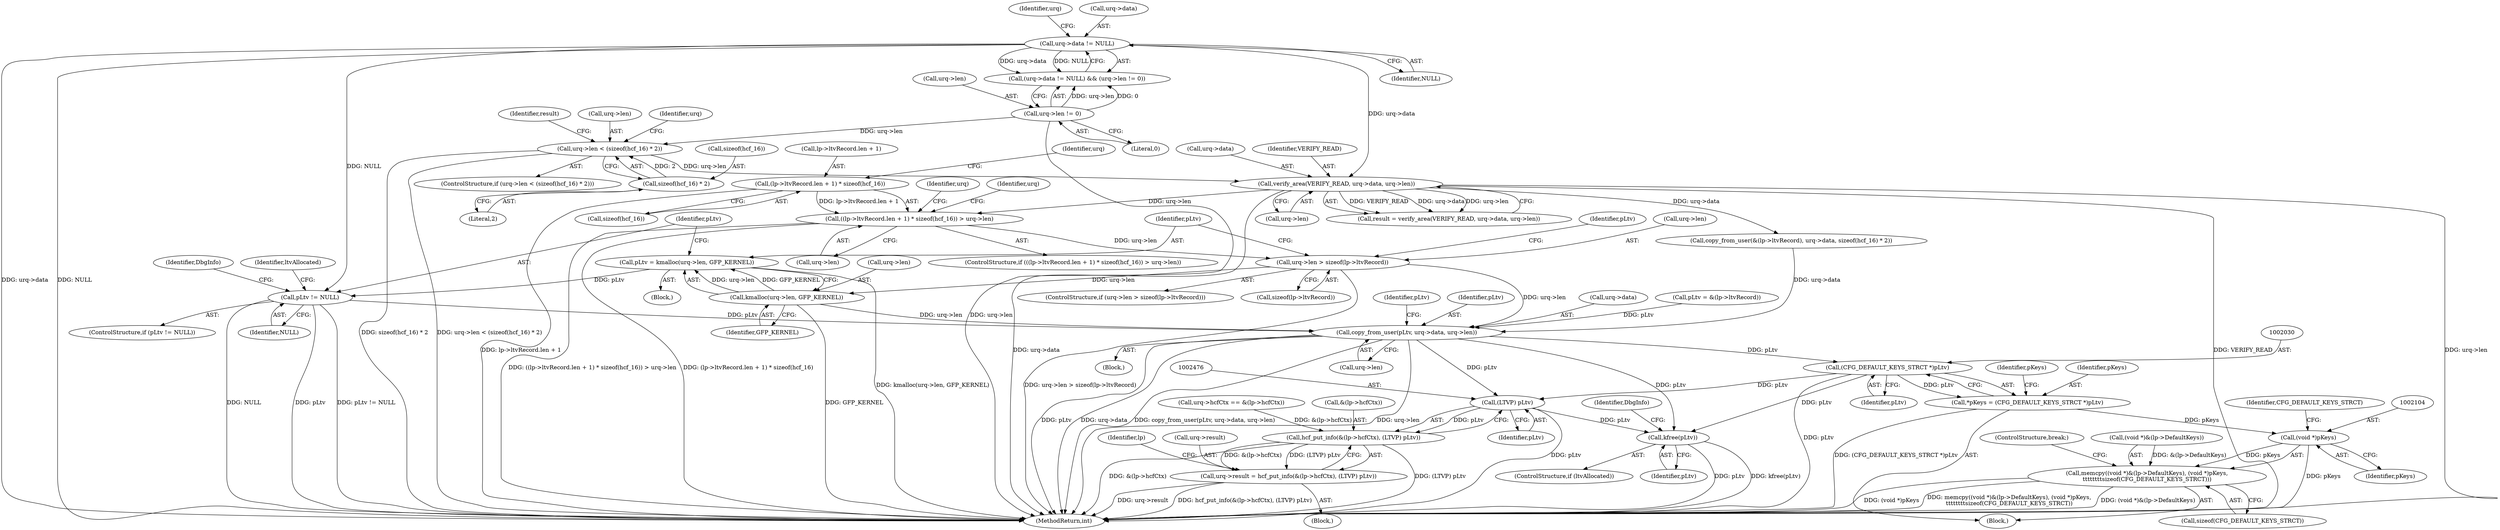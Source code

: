 digraph "0_linux_b5e2f339865fb443107e5b10603e53bbc92dc054_0@API" {
"1000351" [label="(Call,pLtv = kmalloc(urq->len, GFP_KERNEL))"];
"1000353" [label="(Call,kmalloc(urq->len, GFP_KERNEL))"];
"1000342" [label="(Call,urq->len > sizeof(lp->ltvRecord))"];
"1000306" [label="(Call,((lp->ltvRecord.len + 1) * sizeof(hcf_16)) > urq->len)"];
"1000307" [label="(Call,(lp->ltvRecord.len + 1) * sizeof(hcf_16))"];
"1000268" [label="(Call,verify_area(VERIFY_READ, urq->data, urq->len))"];
"1000222" [label="(Call,urq->data != NULL)"];
"1000234" [label="(Call,urq->len < (sizeof(hcf_16) * 2))"];
"1000227" [label="(Call,urq->len != 0)"];
"1000238" [label="(Call,sizeof(hcf_16) * 2)"];
"1000359" [label="(Call,pLtv != NULL)"];
"1000400" [label="(Call,copy_from_user(pLtv, urq->data, urq->len))"];
"1002029" [label="(Call,(CFG_DEFAULT_KEYS_STRCT *)pLtv)"];
"1002027" [label="(Call,*pKeys = (CFG_DEFAULT_KEYS_STRCT *)pLtv)"];
"1002103" [label="(Call,(void *)pKeys)"];
"1002096" [label="(Call,memcpy((void *)&(lp->DefaultKeys), (void *)pKeys,\n\t\t\t\t\t\t\t\tsizeof(CFG_DEFAULT_KEYS_STRCT)))"];
"1002475" [label="(Call,(LTVP) pLtv)"];
"1002470" [label="(Call,hcf_put_info(&(lp->hcfCtx), (LTVP) pLtv))"];
"1002466" [label="(Call,urq->result = hcf_put_info(&(lp->hcfCtx), (LTVP) pLtv))"];
"1002483" [label="(Call,kfree(pLtv))"];
"1000227" [label="(Call,urq->len != 0)"];
"1000315" [label="(Call,sizeof(hcf_16))"];
"1002466" [label="(Call,urq->result = hcf_put_info(&(lp->hcfCtx), (LTVP) pLtv))"];
"1000351" [label="(Call,pLtv = kmalloc(urq->len, GFP_KERNEL))"];
"1000369" [label="(Identifier,DbgInfo)"];
"1000293" [label="(Call,copy_from_user(&(lp->ltvRecord), urq->data, sizeof(hcf_16) * 2))"];
"1000395" [label="(Identifier,pLtv)"];
"1000346" [label="(Call,sizeof(lp->ltvRecord))"];
"1000307" [label="(Call,(lp->ltvRecord.len + 1) * sizeof(hcf_16))"];
"1000354" [label="(Call,urq->len)"];
"1000357" [label="(Identifier,GFP_KERNEL)"];
"1000317" [label="(Call,urq->len)"];
"1002484" [label="(Identifier,pLtv)"];
"1002481" [label="(ControlStructure,if (ltvAllocated))"];
"1000410" [label="(Identifier,pLtv)"];
"1000305" [label="(ControlStructure,if (((lp->ltvRecord.len + 1) * sizeof(hcf_16)) > urq->len))"];
"1000207" [label="(Call,urq->hcfCtx == &(lp->hcfCtx))"];
"1000273" [label="(Call,urq->len)"];
"1000350" [label="(Block,)"];
"1002517" [label="(Identifier,DbgInfo)"];
"1002387" [label="(Block,)"];
"1000401" [label="(Identifier,pLtv)"];
"1000361" [label="(Identifier,NULL)"];
"1000342" [label="(Call,urq->len > sizeof(lp->ltvRecord))"];
"1002479" [label="(Identifier,lp)"];
"1002105" [label="(Identifier,pKeys)"];
"1000323" [label="(Identifier,urq)"];
"1000353" [label="(Call,kmalloc(urq->len, GFP_KERNEL))"];
"1002470" [label="(Call,hcf_put_info(&(lp->hcfCtx), (LTVP) pLtv))"];
"1000267" [label="(Identifier,result)"];
"1000358" [label="(ControlStructure,if (pLtv != NULL))"];
"1002477" [label="(Identifier,pLtv)"];
"1000352" [label="(Identifier,pLtv)"];
"1000232" [label="(Block,)"];
"1000238" [label="(Call,sizeof(hcf_16) * 2)"];
"1000222" [label="(Call,urq->data != NULL)"];
"1000221" [label="(Call,(urq->data != NULL) && (urq->len != 0))"];
"1000341" [label="(ControlStructure,if (urq->len > sizeof(lp->ltvRecord)))"];
"1002107" [label="(Identifier,CFG_DEFAULT_KEYS_STRCT)"];
"1000359" [label="(Call,pLtv != NULL)"];
"1000400" [label="(Call,copy_from_user(pLtv, urq->data, urq->len))"];
"1002483" [label="(Call,kfree(pLtv))"];
"1002106" [label="(Call,sizeof(CFG_DEFAULT_KEYS_STRCT))"];
"1000344" [label="(Identifier,urq)"];
"1002027" [label="(Call,*pKeys = (CFG_DEFAULT_KEYS_STRCT *)pLtv)"];
"1002108" [label="(ControlStructure,break;)"];
"1000268" [label="(Call,verify_area(VERIFY_READ, urq->data, urq->len))"];
"1000306" [label="(Call,((lp->ltvRecord.len + 1) * sizeof(hcf_16)) > urq->len)"];
"1000234" [label="(Call,urq->len < (sizeof(hcf_16) * 2))"];
"1002103" [label="(Call,(void *)pKeys)"];
"1002029" [label="(Call,(CFG_DEFAULT_KEYS_STRCT *)pLtv)"];
"1000402" [label="(Call,urq->data)"];
"1002520" [label="(MethodReturn,int)"];
"1002036" [label="(Identifier,pKeys)"];
"1000226" [label="(Identifier,NULL)"];
"1002467" [label="(Call,urq->result)"];
"1000233" [label="(ControlStructure,if (urq->len < (sizeof(hcf_16) * 2)))"];
"1000241" [label="(Literal,2)"];
"1002471" [label="(Call,&(lp->hcfCtx))"];
"1000235" [label="(Call,urq->len)"];
"1002475" [label="(Call,(LTVP) pLtv)"];
"1000231" [label="(Literal,0)"];
"1000343" [label="(Call,urq->len)"];
"1000269" [label="(Identifier,VERIFY_READ)"];
"1000228" [label="(Call,urq->len)"];
"1002031" [label="(Identifier,pLtv)"];
"1002028" [label="(Identifier,pKeys)"];
"1000245" [label="(Identifier,urq)"];
"1000318" [label="(Identifier,urq)"];
"1000229" [label="(Identifier,urq)"];
"1000394" [label="(Call,pLtv = &(lp->ltvRecord))"];
"1000364" [label="(Identifier,ltvAllocated)"];
"1002097" [label="(Call,(void *)&(lp->DefaultKeys))"];
"1000360" [label="(Identifier,pLtv)"];
"1000270" [label="(Call,urq->data)"];
"1000239" [label="(Call,sizeof(hcf_16))"];
"1002096" [label="(Call,memcpy((void *)&(lp->DefaultKeys), (void *)pKeys,\n\t\t\t\t\t\t\t\tsizeof(CFG_DEFAULT_KEYS_STRCT)))"];
"1000405" [label="(Call,urq->len)"];
"1000308" [label="(Call,lp->ltvRecord.len + 1)"];
"1000266" [label="(Call,result = verify_area(VERIFY_READ, urq->data, urq->len))"];
"1000223" [label="(Call,urq->data)"];
"1002025" [label="(Block,)"];
"1000351" -> "1000350"  [label="AST: "];
"1000351" -> "1000353"  [label="CFG: "];
"1000352" -> "1000351"  [label="AST: "];
"1000353" -> "1000351"  [label="AST: "];
"1000360" -> "1000351"  [label="CFG: "];
"1000351" -> "1002520"  [label="DDG: kmalloc(urq->len, GFP_KERNEL)"];
"1000353" -> "1000351"  [label="DDG: urq->len"];
"1000353" -> "1000351"  [label="DDG: GFP_KERNEL"];
"1000351" -> "1000359"  [label="DDG: pLtv"];
"1000353" -> "1000357"  [label="CFG: "];
"1000354" -> "1000353"  [label="AST: "];
"1000357" -> "1000353"  [label="AST: "];
"1000353" -> "1002520"  [label="DDG: GFP_KERNEL"];
"1000342" -> "1000353"  [label="DDG: urq->len"];
"1000353" -> "1000400"  [label="DDG: urq->len"];
"1000342" -> "1000341"  [label="AST: "];
"1000342" -> "1000346"  [label="CFG: "];
"1000343" -> "1000342"  [label="AST: "];
"1000346" -> "1000342"  [label="AST: "];
"1000352" -> "1000342"  [label="CFG: "];
"1000395" -> "1000342"  [label="CFG: "];
"1000342" -> "1002520"  [label="DDG: urq->len > sizeof(lp->ltvRecord)"];
"1000306" -> "1000342"  [label="DDG: urq->len"];
"1000342" -> "1000400"  [label="DDG: urq->len"];
"1000306" -> "1000305"  [label="AST: "];
"1000306" -> "1000317"  [label="CFG: "];
"1000307" -> "1000306"  [label="AST: "];
"1000317" -> "1000306"  [label="AST: "];
"1000323" -> "1000306"  [label="CFG: "];
"1000344" -> "1000306"  [label="CFG: "];
"1000306" -> "1002520"  [label="DDG: (lp->ltvRecord.len + 1) * sizeof(hcf_16)"];
"1000306" -> "1002520"  [label="DDG: ((lp->ltvRecord.len + 1) * sizeof(hcf_16)) > urq->len"];
"1000307" -> "1000306"  [label="DDG: lp->ltvRecord.len + 1"];
"1000268" -> "1000306"  [label="DDG: urq->len"];
"1000307" -> "1000315"  [label="CFG: "];
"1000308" -> "1000307"  [label="AST: "];
"1000315" -> "1000307"  [label="AST: "];
"1000318" -> "1000307"  [label="CFG: "];
"1000307" -> "1002520"  [label="DDG: lp->ltvRecord.len + 1"];
"1000268" -> "1000266"  [label="AST: "];
"1000268" -> "1000273"  [label="CFG: "];
"1000269" -> "1000268"  [label="AST: "];
"1000270" -> "1000268"  [label="AST: "];
"1000273" -> "1000268"  [label="AST: "];
"1000266" -> "1000268"  [label="CFG: "];
"1000268" -> "1002520"  [label="DDG: VERIFY_READ"];
"1000268" -> "1002520"  [label="DDG: urq->len"];
"1000268" -> "1002520"  [label="DDG: urq->data"];
"1000268" -> "1000266"  [label="DDG: VERIFY_READ"];
"1000268" -> "1000266"  [label="DDG: urq->data"];
"1000268" -> "1000266"  [label="DDG: urq->len"];
"1000222" -> "1000268"  [label="DDG: urq->data"];
"1000234" -> "1000268"  [label="DDG: urq->len"];
"1000268" -> "1000293"  [label="DDG: urq->data"];
"1000222" -> "1000221"  [label="AST: "];
"1000222" -> "1000226"  [label="CFG: "];
"1000223" -> "1000222"  [label="AST: "];
"1000226" -> "1000222"  [label="AST: "];
"1000229" -> "1000222"  [label="CFG: "];
"1000221" -> "1000222"  [label="CFG: "];
"1000222" -> "1002520"  [label="DDG: urq->data"];
"1000222" -> "1002520"  [label="DDG: NULL"];
"1000222" -> "1000221"  [label="DDG: urq->data"];
"1000222" -> "1000221"  [label="DDG: NULL"];
"1000222" -> "1000359"  [label="DDG: NULL"];
"1000234" -> "1000233"  [label="AST: "];
"1000234" -> "1000238"  [label="CFG: "];
"1000235" -> "1000234"  [label="AST: "];
"1000238" -> "1000234"  [label="AST: "];
"1000245" -> "1000234"  [label="CFG: "];
"1000267" -> "1000234"  [label="CFG: "];
"1000234" -> "1002520"  [label="DDG: sizeof(hcf_16) * 2"];
"1000234" -> "1002520"  [label="DDG: urq->len < (sizeof(hcf_16) * 2)"];
"1000227" -> "1000234"  [label="DDG: urq->len"];
"1000238" -> "1000234"  [label="DDG: 2"];
"1000227" -> "1000221"  [label="AST: "];
"1000227" -> "1000231"  [label="CFG: "];
"1000228" -> "1000227"  [label="AST: "];
"1000231" -> "1000227"  [label="AST: "];
"1000221" -> "1000227"  [label="CFG: "];
"1000227" -> "1002520"  [label="DDG: urq->len"];
"1000227" -> "1000221"  [label="DDG: urq->len"];
"1000227" -> "1000221"  [label="DDG: 0"];
"1000238" -> "1000241"  [label="CFG: "];
"1000239" -> "1000238"  [label="AST: "];
"1000241" -> "1000238"  [label="AST: "];
"1000359" -> "1000358"  [label="AST: "];
"1000359" -> "1000361"  [label="CFG: "];
"1000360" -> "1000359"  [label="AST: "];
"1000361" -> "1000359"  [label="AST: "];
"1000364" -> "1000359"  [label="CFG: "];
"1000369" -> "1000359"  [label="CFG: "];
"1000359" -> "1002520"  [label="DDG: NULL"];
"1000359" -> "1002520"  [label="DDG: pLtv"];
"1000359" -> "1002520"  [label="DDG: pLtv != NULL"];
"1000359" -> "1000400"  [label="DDG: pLtv"];
"1000400" -> "1000232"  [label="AST: "];
"1000400" -> "1000405"  [label="CFG: "];
"1000401" -> "1000400"  [label="AST: "];
"1000402" -> "1000400"  [label="AST: "];
"1000405" -> "1000400"  [label="AST: "];
"1000410" -> "1000400"  [label="CFG: "];
"1000400" -> "1002520"  [label="DDG: urq->len"];
"1000400" -> "1002520"  [label="DDG: pLtv"];
"1000400" -> "1002520"  [label="DDG: urq->data"];
"1000400" -> "1002520"  [label="DDG: copy_from_user(pLtv, urq->data, urq->len)"];
"1000394" -> "1000400"  [label="DDG: pLtv"];
"1000293" -> "1000400"  [label="DDG: urq->data"];
"1000400" -> "1002029"  [label="DDG: pLtv"];
"1000400" -> "1002475"  [label="DDG: pLtv"];
"1000400" -> "1002483"  [label="DDG: pLtv"];
"1002029" -> "1002027"  [label="AST: "];
"1002029" -> "1002031"  [label="CFG: "];
"1002030" -> "1002029"  [label="AST: "];
"1002031" -> "1002029"  [label="AST: "];
"1002027" -> "1002029"  [label="CFG: "];
"1002029" -> "1002520"  [label="DDG: pLtv"];
"1002029" -> "1002027"  [label="DDG: pLtv"];
"1002029" -> "1002475"  [label="DDG: pLtv"];
"1002029" -> "1002483"  [label="DDG: pLtv"];
"1002027" -> "1002025"  [label="AST: "];
"1002028" -> "1002027"  [label="AST: "];
"1002036" -> "1002027"  [label="CFG: "];
"1002027" -> "1002520"  [label="DDG: (CFG_DEFAULT_KEYS_STRCT *)pLtv"];
"1002027" -> "1002103"  [label="DDG: pKeys"];
"1002103" -> "1002096"  [label="AST: "];
"1002103" -> "1002105"  [label="CFG: "];
"1002104" -> "1002103"  [label="AST: "];
"1002105" -> "1002103"  [label="AST: "];
"1002107" -> "1002103"  [label="CFG: "];
"1002103" -> "1002520"  [label="DDG: pKeys"];
"1002103" -> "1002096"  [label="DDG: pKeys"];
"1002096" -> "1002025"  [label="AST: "];
"1002096" -> "1002106"  [label="CFG: "];
"1002097" -> "1002096"  [label="AST: "];
"1002106" -> "1002096"  [label="AST: "];
"1002108" -> "1002096"  [label="CFG: "];
"1002096" -> "1002520"  [label="DDG: (void *)&(lp->DefaultKeys)"];
"1002096" -> "1002520"  [label="DDG: (void *)pKeys"];
"1002096" -> "1002520"  [label="DDG: memcpy((void *)&(lp->DefaultKeys), (void *)pKeys,\n\t\t\t\t\t\t\t\tsizeof(CFG_DEFAULT_KEYS_STRCT))"];
"1002097" -> "1002096"  [label="DDG: &(lp->DefaultKeys)"];
"1002475" -> "1002470"  [label="AST: "];
"1002475" -> "1002477"  [label="CFG: "];
"1002476" -> "1002475"  [label="AST: "];
"1002477" -> "1002475"  [label="AST: "];
"1002470" -> "1002475"  [label="CFG: "];
"1002475" -> "1002520"  [label="DDG: pLtv"];
"1002475" -> "1002470"  [label="DDG: pLtv"];
"1002475" -> "1002483"  [label="DDG: pLtv"];
"1002470" -> "1002466"  [label="AST: "];
"1002471" -> "1002470"  [label="AST: "];
"1002466" -> "1002470"  [label="CFG: "];
"1002470" -> "1002520"  [label="DDG: (LTVP) pLtv"];
"1002470" -> "1002520"  [label="DDG: &(lp->hcfCtx)"];
"1002470" -> "1002466"  [label="DDG: &(lp->hcfCtx)"];
"1002470" -> "1002466"  [label="DDG: (LTVP) pLtv"];
"1000207" -> "1002470"  [label="DDG: &(lp->hcfCtx)"];
"1002466" -> "1002387"  [label="AST: "];
"1002467" -> "1002466"  [label="AST: "];
"1002479" -> "1002466"  [label="CFG: "];
"1002466" -> "1002520"  [label="DDG: hcf_put_info(&(lp->hcfCtx), (LTVP) pLtv)"];
"1002466" -> "1002520"  [label="DDG: urq->result"];
"1002483" -> "1002481"  [label="AST: "];
"1002483" -> "1002484"  [label="CFG: "];
"1002484" -> "1002483"  [label="AST: "];
"1002517" -> "1002483"  [label="CFG: "];
"1002483" -> "1002520"  [label="DDG: pLtv"];
"1002483" -> "1002520"  [label="DDG: kfree(pLtv)"];
}
